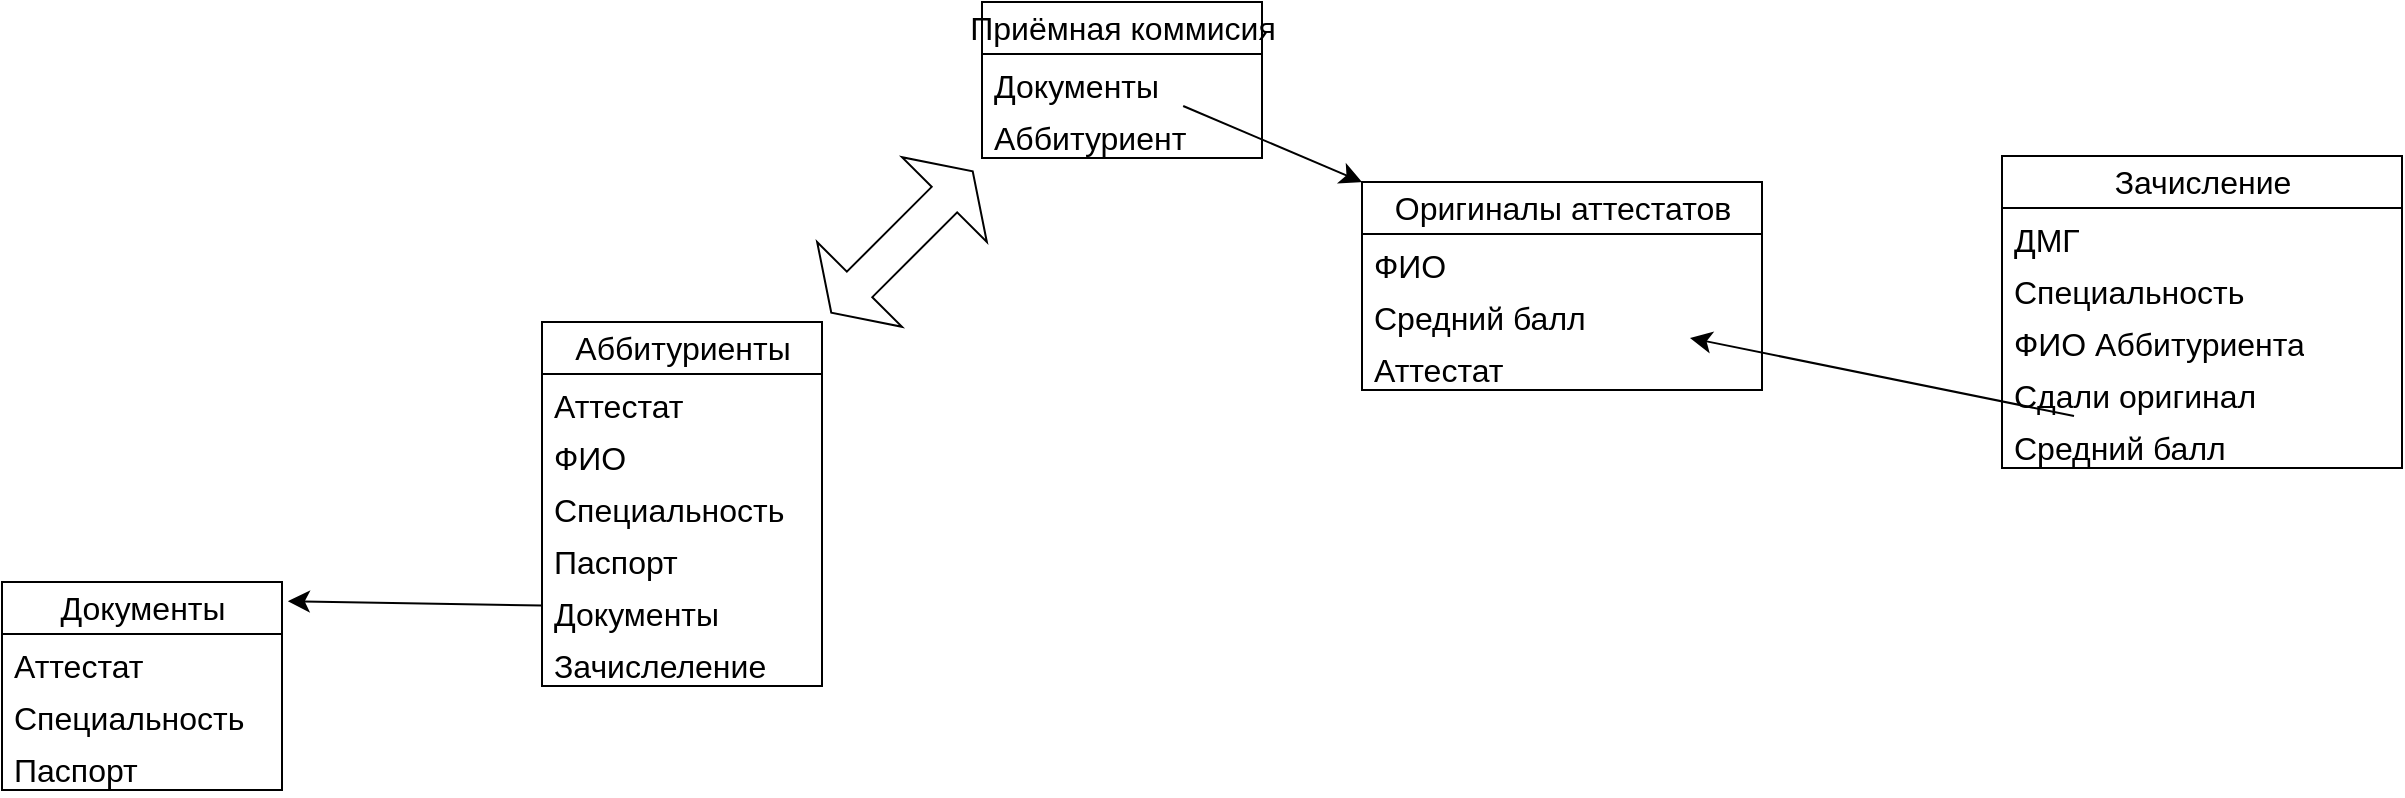 <mxfile version="22.1.5" type="device">
  <diagram name="Страница — 1" id="U0yQ_sd-NlHDUaVs2jcQ">
    <mxGraphModel dx="2253" dy="801" grid="1" gridSize="10" guides="1" tooltips="1" connect="1" arrows="1" fold="1" page="1" pageScale="1" pageWidth="827" pageHeight="1169" math="0" shadow="0">
      <root>
        <mxCell id="0" />
        <mxCell id="1" parent="0" />
        <mxCell id="ZS6KNnKp7yA6rNi7pQko-17" value="Аббитуриенты" style="swimlane;fontStyle=0;childLayout=stackLayout;horizontal=1;startSize=26;fillColor=none;horizontalStack=0;resizeParent=1;resizeParentMax=0;resizeLast=0;collapsible=1;marginBottom=0;html=1;fontSize=16;" vertex="1" parent="1">
          <mxGeometry x="110" y="300" width="140" height="182" as="geometry" />
        </mxCell>
        <mxCell id="ZS6KNnKp7yA6rNi7pQko-19" value="Аттестат" style="text;strokeColor=none;fillColor=none;align=left;verticalAlign=top;spacingLeft=4;spacingRight=4;overflow=hidden;rotatable=0;points=[[0,0.5],[1,0.5]];portConstraint=eastwest;whiteSpace=wrap;html=1;fontSize=16;" vertex="1" parent="ZS6KNnKp7yA6rNi7pQko-17">
          <mxGeometry y="26" width="140" height="26" as="geometry" />
        </mxCell>
        <mxCell id="ZS6KNnKp7yA6rNi7pQko-18" value="ФИО" style="text;strokeColor=none;fillColor=none;align=left;verticalAlign=top;spacingLeft=4;spacingRight=4;overflow=hidden;rotatable=0;points=[[0,0.5],[1,0.5]];portConstraint=eastwest;whiteSpace=wrap;html=1;fontSize=16;" vertex="1" parent="ZS6KNnKp7yA6rNi7pQko-17">
          <mxGeometry y="52" width="140" height="26" as="geometry" />
        </mxCell>
        <mxCell id="ZS6KNnKp7yA6rNi7pQko-20" value="Специальность" style="text;strokeColor=none;fillColor=none;align=left;verticalAlign=top;spacingLeft=4;spacingRight=4;overflow=hidden;rotatable=0;points=[[0,0.5],[1,0.5]];portConstraint=eastwest;whiteSpace=wrap;html=1;fontSize=16;" vertex="1" parent="ZS6KNnKp7yA6rNi7pQko-17">
          <mxGeometry y="78" width="140" height="26" as="geometry" />
        </mxCell>
        <mxCell id="ZS6KNnKp7yA6rNi7pQko-21" value="Паспорт" style="text;strokeColor=none;fillColor=none;align=left;verticalAlign=top;spacingLeft=4;spacingRight=4;overflow=hidden;rotatable=0;points=[[0,0.5],[1,0.5]];portConstraint=eastwest;whiteSpace=wrap;html=1;fontSize=16;" vertex="1" parent="ZS6KNnKp7yA6rNi7pQko-17">
          <mxGeometry y="104" width="140" height="26" as="geometry" />
        </mxCell>
        <mxCell id="ZS6KNnKp7yA6rNi7pQko-47" value="Документы&lt;br&gt;" style="text;strokeColor=none;fillColor=none;align=left;verticalAlign=top;spacingLeft=4;spacingRight=4;overflow=hidden;rotatable=0;points=[[0,0.5],[1,0.5]];portConstraint=eastwest;whiteSpace=wrap;html=1;fontSize=16;" vertex="1" parent="ZS6KNnKp7yA6rNi7pQko-17">
          <mxGeometry y="130" width="140" height="26" as="geometry" />
        </mxCell>
        <mxCell id="ZS6KNnKp7yA6rNi7pQko-49" value="Зачислеление&lt;br&gt;" style="text;strokeColor=none;fillColor=none;align=left;verticalAlign=top;spacingLeft=4;spacingRight=4;overflow=hidden;rotatable=0;points=[[0,0.5],[1,0.5]];portConstraint=eastwest;whiteSpace=wrap;html=1;fontSize=16;" vertex="1" parent="ZS6KNnKp7yA6rNi7pQko-17">
          <mxGeometry y="156" width="140" height="26" as="geometry" />
        </mxCell>
        <mxCell id="ZS6KNnKp7yA6rNi7pQko-22" value="Документы" style="swimlane;fontStyle=0;childLayout=stackLayout;horizontal=1;startSize=26;fillColor=none;horizontalStack=0;resizeParent=1;resizeParentMax=0;resizeLast=0;collapsible=1;marginBottom=0;html=1;fontSize=16;" vertex="1" parent="1">
          <mxGeometry x="-160" y="430" width="140" height="104" as="geometry" />
        </mxCell>
        <mxCell id="ZS6KNnKp7yA6rNi7pQko-24" value="Аттестат" style="text;strokeColor=none;fillColor=none;align=left;verticalAlign=top;spacingLeft=4;spacingRight=4;overflow=hidden;rotatable=0;points=[[0,0.5],[1,0.5]];portConstraint=eastwest;whiteSpace=wrap;html=1;fontSize=16;" vertex="1" parent="ZS6KNnKp7yA6rNi7pQko-22">
          <mxGeometry y="26" width="140" height="26" as="geometry" />
        </mxCell>
        <mxCell id="ZS6KNnKp7yA6rNi7pQko-25" value="Специальность" style="text;strokeColor=none;fillColor=none;align=left;verticalAlign=top;spacingLeft=4;spacingRight=4;overflow=hidden;rotatable=0;points=[[0,0.5],[1,0.5]];portConstraint=eastwest;whiteSpace=wrap;html=1;fontSize=16;" vertex="1" parent="ZS6KNnKp7yA6rNi7pQko-22">
          <mxGeometry y="52" width="140" height="26" as="geometry" />
        </mxCell>
        <mxCell id="ZS6KNnKp7yA6rNi7pQko-26" value="Паспорт" style="text;strokeColor=none;fillColor=none;align=left;verticalAlign=top;spacingLeft=4;spacingRight=4;overflow=hidden;rotatable=0;points=[[0,0.5],[1,0.5]];portConstraint=eastwest;whiteSpace=wrap;html=1;fontSize=16;" vertex="1" parent="ZS6KNnKp7yA6rNi7pQko-22">
          <mxGeometry y="78" width="140" height="26" as="geometry" />
        </mxCell>
        <mxCell id="ZS6KNnKp7yA6rNi7pQko-27" value="Приёмная коммисия" style="swimlane;fontStyle=0;childLayout=stackLayout;horizontal=1;startSize=26;fillColor=none;horizontalStack=0;resizeParent=1;resizeParentMax=0;resizeLast=0;collapsible=1;marginBottom=0;html=1;fontSize=16;" vertex="1" parent="1">
          <mxGeometry x="330" y="140" width="140" height="78" as="geometry" />
        </mxCell>
        <mxCell id="ZS6KNnKp7yA6rNi7pQko-28" value="Документы" style="text;strokeColor=none;fillColor=none;align=left;verticalAlign=top;spacingLeft=4;spacingRight=4;overflow=hidden;rotatable=0;points=[[0,0.5],[1,0.5]];portConstraint=eastwest;whiteSpace=wrap;html=1;fontSize=16;" vertex="1" parent="ZS6KNnKp7yA6rNi7pQko-27">
          <mxGeometry y="26" width="140" height="26" as="geometry" />
        </mxCell>
        <mxCell id="ZS6KNnKp7yA6rNi7pQko-29" value="Аббитуриент&lt;br&gt;" style="text;strokeColor=none;fillColor=none;align=left;verticalAlign=top;spacingLeft=4;spacingRight=4;overflow=hidden;rotatable=0;points=[[0,0.5],[1,0.5]];portConstraint=eastwest;whiteSpace=wrap;html=1;fontSize=16;" vertex="1" parent="ZS6KNnKp7yA6rNi7pQko-27">
          <mxGeometry y="52" width="140" height="26" as="geometry" />
        </mxCell>
        <mxCell id="ZS6KNnKp7yA6rNi7pQko-41" value="Зачисление" style="swimlane;fontStyle=0;childLayout=stackLayout;horizontal=1;startSize=26;fillColor=none;horizontalStack=0;resizeParent=1;resizeParentMax=0;resizeLast=0;collapsible=1;marginBottom=0;html=1;fontSize=16;" vertex="1" parent="1">
          <mxGeometry x="840" y="217" width="200" height="156" as="geometry" />
        </mxCell>
        <mxCell id="ZS6KNnKp7yA6rNi7pQko-42" value="ДМГ" style="text;strokeColor=none;fillColor=none;align=left;verticalAlign=top;spacingLeft=4;spacingRight=4;overflow=hidden;rotatable=0;points=[[0,0.5],[1,0.5]];portConstraint=eastwest;whiteSpace=wrap;html=1;fontSize=16;" vertex="1" parent="ZS6KNnKp7yA6rNi7pQko-41">
          <mxGeometry y="26" width="200" height="26" as="geometry" />
        </mxCell>
        <mxCell id="ZS6KNnKp7yA6rNi7pQko-43" value="Специальность" style="text;strokeColor=none;fillColor=none;align=left;verticalAlign=top;spacingLeft=4;spacingRight=4;overflow=hidden;rotatable=0;points=[[0,0.5],[1,0.5]];portConstraint=eastwest;whiteSpace=wrap;html=1;fontSize=16;" vertex="1" parent="ZS6KNnKp7yA6rNi7pQko-41">
          <mxGeometry y="52" width="200" height="26" as="geometry" />
        </mxCell>
        <mxCell id="ZS6KNnKp7yA6rNi7pQko-55" value="ФИО Аббитуриента&lt;br&gt;" style="text;strokeColor=none;fillColor=none;align=left;verticalAlign=top;spacingLeft=4;spacingRight=4;overflow=hidden;rotatable=0;points=[[0,0.5],[1,0.5]];portConstraint=eastwest;whiteSpace=wrap;html=1;fontSize=16;" vertex="1" parent="ZS6KNnKp7yA6rNi7pQko-41">
          <mxGeometry y="78" width="200" height="26" as="geometry" />
        </mxCell>
        <mxCell id="ZS6KNnKp7yA6rNi7pQko-59" value="Сдали оригинал" style="text;strokeColor=none;fillColor=none;align=left;verticalAlign=top;spacingLeft=4;spacingRight=4;overflow=hidden;rotatable=0;points=[[0,0.5],[1,0.5]];portConstraint=eastwest;whiteSpace=wrap;html=1;fontSize=16;" vertex="1" parent="ZS6KNnKp7yA6rNi7pQko-41">
          <mxGeometry y="104" width="200" height="26" as="geometry" />
        </mxCell>
        <mxCell id="ZS6KNnKp7yA6rNi7pQko-64" value="Средний балл&lt;br&gt;" style="text;strokeColor=none;fillColor=none;align=left;verticalAlign=top;spacingLeft=4;spacingRight=4;overflow=hidden;rotatable=0;points=[[0,0.5],[1,0.5]];portConstraint=eastwest;whiteSpace=wrap;html=1;fontSize=16;" vertex="1" parent="ZS6KNnKp7yA6rNi7pQko-41">
          <mxGeometry y="130" width="200" height="26" as="geometry" />
        </mxCell>
        <mxCell id="ZS6KNnKp7yA6rNi7pQko-48" style="edgeStyle=none;curved=1;rounded=0;orthogonalLoop=1;jettySize=auto;html=1;entryX=1.021;entryY=0.092;entryDx=0;entryDy=0;entryPerimeter=0;fontSize=12;startSize=8;endSize=8;" edge="1" parent="1" source="ZS6KNnKp7yA6rNi7pQko-47" target="ZS6KNnKp7yA6rNi7pQko-22">
          <mxGeometry relative="1" as="geometry" />
        </mxCell>
        <mxCell id="ZS6KNnKp7yA6rNi7pQko-51" value="Оригиналы аттестатов" style="swimlane;fontStyle=0;childLayout=stackLayout;horizontal=1;startSize=26;fillColor=none;horizontalStack=0;resizeParent=1;resizeParentMax=0;resizeLast=0;collapsible=1;marginBottom=0;html=1;fontSize=16;" vertex="1" parent="1">
          <mxGeometry x="520" y="230" width="200" height="104" as="geometry" />
        </mxCell>
        <mxCell id="ZS6KNnKp7yA6rNi7pQko-52" value="ФИО&lt;br&gt;" style="text;strokeColor=none;fillColor=none;align=left;verticalAlign=top;spacingLeft=4;spacingRight=4;overflow=hidden;rotatable=0;points=[[0,0.5],[1,0.5]];portConstraint=eastwest;whiteSpace=wrap;html=1;fontSize=16;" vertex="1" parent="ZS6KNnKp7yA6rNi7pQko-51">
          <mxGeometry y="26" width="200" height="26" as="geometry" />
        </mxCell>
        <mxCell id="ZS6KNnKp7yA6rNi7pQko-53" value="Средний балл" style="text;strokeColor=none;fillColor=none;align=left;verticalAlign=top;spacingLeft=4;spacingRight=4;overflow=hidden;rotatable=0;points=[[0,0.5],[1,0.5]];portConstraint=eastwest;whiteSpace=wrap;html=1;fontSize=16;" vertex="1" parent="ZS6KNnKp7yA6rNi7pQko-51">
          <mxGeometry y="52" width="200" height="26" as="geometry" />
        </mxCell>
        <mxCell id="ZS6KNnKp7yA6rNi7pQko-63" value="Аттестат&lt;br&gt;" style="text;strokeColor=none;fillColor=none;align=left;verticalAlign=top;spacingLeft=4;spacingRight=4;overflow=hidden;rotatable=0;points=[[0,0.5],[1,0.5]];portConstraint=eastwest;whiteSpace=wrap;html=1;fontSize=16;" vertex="1" parent="ZS6KNnKp7yA6rNi7pQko-51">
          <mxGeometry y="78" width="200" height="26" as="geometry" />
        </mxCell>
        <mxCell id="ZS6KNnKp7yA6rNi7pQko-58" style="edgeStyle=none;curved=1;rounded=0;orthogonalLoop=1;jettySize=auto;html=1;entryX=0;entryY=0;entryDx=0;entryDy=0;fontSize=12;startSize=8;endSize=8;" edge="1" parent="1" source="ZS6KNnKp7yA6rNi7pQko-28" target="ZS6KNnKp7yA6rNi7pQko-51">
          <mxGeometry relative="1" as="geometry" />
        </mxCell>
        <mxCell id="ZS6KNnKp7yA6rNi7pQko-61" value="" style="shape=doubleArrow;whiteSpace=wrap;html=1;fontSize=16;rotation=-45;" vertex="1" parent="1">
          <mxGeometry x="240" y="230" width="100" height="60" as="geometry" />
        </mxCell>
        <mxCell id="ZS6KNnKp7yA6rNi7pQko-65" style="edgeStyle=none;curved=1;rounded=0;orthogonalLoop=1;jettySize=auto;html=1;fontSize=12;startSize=8;endSize=8;" edge="1" parent="1" source="ZS6KNnKp7yA6rNi7pQko-64" target="ZS6KNnKp7yA6rNi7pQko-53">
          <mxGeometry relative="1" as="geometry" />
        </mxCell>
      </root>
    </mxGraphModel>
  </diagram>
</mxfile>
